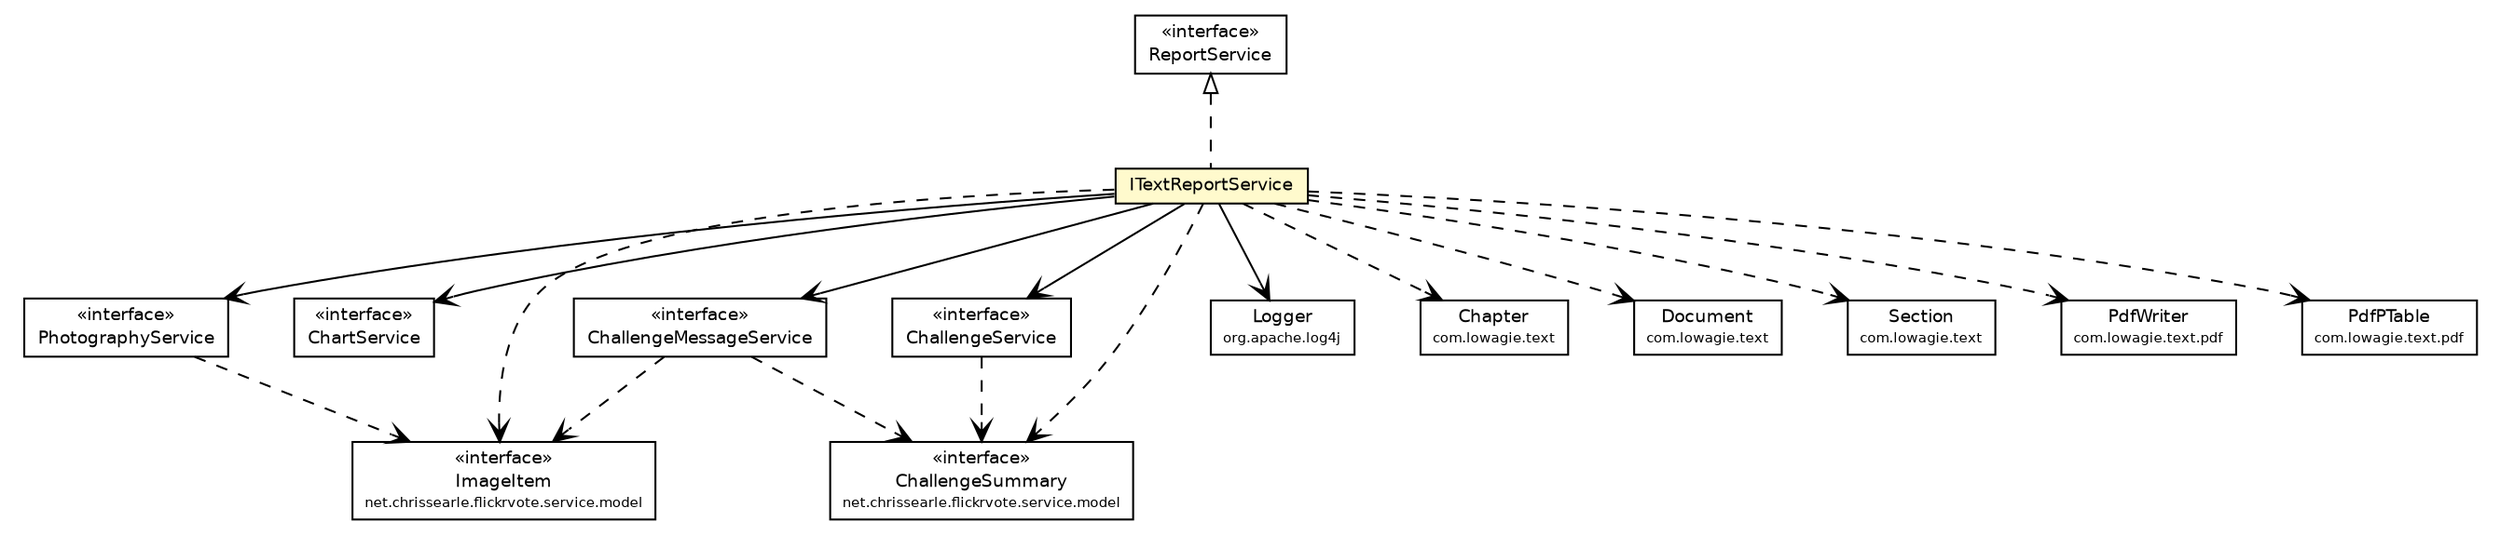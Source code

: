 #!/usr/local/bin/dot
#
# Class diagram 
# Generated by UmlGraph version 4.6 (http://www.spinellis.gr/sw/umlgraph)
#

digraph G {
	edge [fontname="Helvetica",fontsize=10,labelfontname="Helvetica",labelfontsize=10];
	node [fontname="Helvetica",fontsize=10,shape=plaintext];
	// net.chrissearle.flickrvote.service.ITextReportService
	c4685 [label=<<table border="0" cellborder="1" cellspacing="0" cellpadding="2" port="p" bgcolor="lemonChiffon" href="./ITextReportService.html">
		<tr><td><table border="0" cellspacing="0" cellpadding="1">
			<tr><td> ITextReportService </td></tr>
		</table></td></tr>
		</table>>, fontname="Helvetica", fontcolor="black", fontsize=9.0];
	// net.chrissearle.flickrvote.service.ReportService
	c4690 [label=<<table border="0" cellborder="1" cellspacing="0" cellpadding="2" port="p" href="./ReportService.html">
		<tr><td><table border="0" cellspacing="0" cellpadding="1">
			<tr><td> &laquo;interface&raquo; </td></tr>
			<tr><td> ReportService </td></tr>
		</table></td></tr>
		</table>>, fontname="Helvetica", fontcolor="black", fontsize=9.0];
	// net.chrissearle.flickrvote.service.PhotographyService
	c4691 [label=<<table border="0" cellborder="1" cellspacing="0" cellpadding="2" port="p" href="./PhotographyService.html">
		<tr><td><table border="0" cellspacing="0" cellpadding="1">
			<tr><td> &laquo;interface&raquo; </td></tr>
			<tr><td> PhotographyService </td></tr>
		</table></td></tr>
		</table>>, fontname="Helvetica", fontcolor="black", fontsize=9.0];
	// net.chrissearle.flickrvote.service.ChartService
	c4692 [label=<<table border="0" cellborder="1" cellspacing="0" cellpadding="2" port="p" href="./ChartService.html">
		<tr><td><table border="0" cellspacing="0" cellpadding="1">
			<tr><td> &laquo;interface&raquo; </td></tr>
			<tr><td> ChartService </td></tr>
		</table></td></tr>
		</table>>, fontname="Helvetica", fontcolor="black", fontsize=9.0];
	// net.chrissearle.flickrvote.service.ChallengeService
	c4693 [label=<<table border="0" cellborder="1" cellspacing="0" cellpadding="2" port="p" href="./ChallengeService.html">
		<tr><td><table border="0" cellspacing="0" cellpadding="1">
			<tr><td> &laquo;interface&raquo; </td></tr>
			<tr><td> ChallengeService </td></tr>
		</table></td></tr>
		</table>>, fontname="Helvetica", fontcolor="black", fontsize=9.0];
	// net.chrissearle.flickrvote.service.ChallengeMessageService
	c4694 [label=<<table border="0" cellborder="1" cellspacing="0" cellpadding="2" port="p" href="./ChallengeMessageService.html">
		<tr><td><table border="0" cellspacing="0" cellpadding="1">
			<tr><td> &laquo;interface&raquo; </td></tr>
			<tr><td> ChallengeMessageService </td></tr>
		</table></td></tr>
		</table>>, fontname="Helvetica", fontcolor="black", fontsize=9.0];
	// net.chrissearle.flickrvote.service.model.ImageItem
	c4696 [label=<<table border="0" cellborder="1" cellspacing="0" cellpadding="2" port="p" href="./model/ImageItem.html">
		<tr><td><table border="0" cellspacing="0" cellpadding="1">
			<tr><td> &laquo;interface&raquo; </td></tr>
			<tr><td> ImageItem </td></tr>
			<tr><td><font point-size="7.0"> net.chrissearle.flickrvote.service.model </font></td></tr>
		</table></td></tr>
		</table>>, fontname="Helvetica", fontcolor="black", fontsize=9.0];
	// net.chrissearle.flickrvote.service.model.ChallengeSummary
	c4698 [label=<<table border="0" cellborder="1" cellspacing="0" cellpadding="2" port="p" href="./model/ChallengeSummary.html">
		<tr><td><table border="0" cellspacing="0" cellpadding="1">
			<tr><td> &laquo;interface&raquo; </td></tr>
			<tr><td> ChallengeSummary </td></tr>
			<tr><td><font point-size="7.0"> net.chrissearle.flickrvote.service.model </font></td></tr>
		</table></td></tr>
		</table>>, fontname="Helvetica", fontcolor="black", fontsize=9.0];
	//net.chrissearle.flickrvote.service.ITextReportService implements net.chrissearle.flickrvote.service.ReportService
	c4690:p -> c4685:p [dir=back,arrowtail=empty,style=dashed];
	// net.chrissearle.flickrvote.service.ITextReportService NAVASSOC org.apache.log4j.Logger
	c4685:p -> c4760:p [taillabel="", label="", headlabel="", fontname="Helvetica", fontcolor="black", fontsize=10.0, color="black", arrowhead=open];
	// net.chrissearle.flickrvote.service.ITextReportService NAVASSOC net.chrissearle.flickrvote.service.ChallengeService
	c4685:p -> c4693:p [taillabel="", label="", headlabel="", fontname="Helvetica", fontcolor="black", fontsize=10.0, color="black", arrowhead=open];
	// net.chrissearle.flickrvote.service.ITextReportService NAVASSOC net.chrissearle.flickrvote.service.PhotographyService
	c4685:p -> c4691:p [taillabel="", label="", headlabel="", fontname="Helvetica", fontcolor="black", fontsize=10.0, color="black", arrowhead=open];
	// net.chrissearle.flickrvote.service.ITextReportService NAVASSOC net.chrissearle.flickrvote.service.ChallengeMessageService
	c4685:p -> c4694:p [taillabel="", label="", headlabel="", fontname="Helvetica", fontcolor="black", fontsize=10.0, color="black", arrowhead=open];
	// net.chrissearle.flickrvote.service.ITextReportService NAVASSOC net.chrissearle.flickrvote.service.ChartService
	c4685:p -> c4692:p [taillabel="", label="", headlabel="", fontname="Helvetica", fontcolor="black", fontsize=10.0, color="black", arrowhead=open];
	// net.chrissearle.flickrvote.service.ITextReportService DEPEND com.lowagie.text.Chapter
	c4685:p -> c4761:p [taillabel="", label="", headlabel="", fontname="Helvetica", fontcolor="black", fontsize=10.0, color="black", arrowhead=open, style=dashed];
	// net.chrissearle.flickrvote.service.ITextReportService DEPEND com.lowagie.text.Document
	c4685:p -> c4766:p [taillabel="", label="", headlabel="", fontname="Helvetica", fontcolor="black", fontsize=10.0, color="black", arrowhead=open, style=dashed];
	// net.chrissearle.flickrvote.service.ITextReportService DEPEND net.chrissearle.flickrvote.service.model.ImageItem
	c4685:p -> c4696:p [taillabel="", label="", headlabel="", fontname="Helvetica", fontcolor="black", fontsize=10.0, color="black", arrowhead=open, style=dashed];
	// net.chrissearle.flickrvote.service.ITextReportService DEPEND com.lowagie.text.Section
	c4685:p -> c4770:p [taillabel="", label="", headlabel="", fontname="Helvetica", fontcolor="black", fontsize=10.0, color="black", arrowhead=open, style=dashed];
	// net.chrissearle.flickrvote.service.ITextReportService DEPEND net.chrissearle.flickrvote.service.model.ChallengeSummary
	c4685:p -> c4698:p [taillabel="", label="", headlabel="", fontname="Helvetica", fontcolor="black", fontsize=10.0, color="black", arrowhead=open, style=dashed];
	// net.chrissearle.flickrvote.service.ITextReportService DEPEND com.lowagie.text.pdf.PdfWriter
	c4685:p -> c4806:p [taillabel="", label="", headlabel="", fontname="Helvetica", fontcolor="black", fontsize=10.0, color="black", arrowhead=open, style=dashed];
	// net.chrissearle.flickrvote.service.ITextReportService DEPEND com.lowagie.text.pdf.PdfPTable
	c4685:p -> c4811:p [taillabel="", label="", headlabel="", fontname="Helvetica", fontcolor="black", fontsize=10.0, color="black", arrowhead=open, style=dashed];
	// net.chrissearle.flickrvote.service.PhotographyService DEPEND net.chrissearle.flickrvote.service.model.ImageItem
	c4691:p -> c4696:p [taillabel="", label="", headlabel="", fontname="Helvetica", fontcolor="black", fontsize=10.0, color="black", arrowhead=open, style=dashed];
	// net.chrissearle.flickrvote.service.ChallengeService DEPEND net.chrissearle.flickrvote.service.model.ChallengeSummary
	c4693:p -> c4698:p [taillabel="", label="", headlabel="", fontname="Helvetica", fontcolor="black", fontsize=10.0, color="black", arrowhead=open, style=dashed];
	// net.chrissearle.flickrvote.service.ChallengeMessageService DEPEND net.chrissearle.flickrvote.service.model.ImageItem
	c4694:p -> c4696:p [taillabel="", label="", headlabel="", fontname="Helvetica", fontcolor="black", fontsize=10.0, color="black", arrowhead=open, style=dashed];
	// net.chrissearle.flickrvote.service.ChallengeMessageService DEPEND net.chrissearle.flickrvote.service.model.ChallengeSummary
	c4694:p -> c4698:p [taillabel="", label="", headlabel="", fontname="Helvetica", fontcolor="black", fontsize=10.0, color="black", arrowhead=open, style=dashed];
	// com.lowagie.text.pdf.PdfPTable
	c4811 [label=<<table border="0" cellborder="1" cellspacing="0" cellpadding="2" port="p">
		<tr><td><table border="0" cellspacing="0" cellpadding="1">
			<tr><td> PdfPTable </td></tr>
			<tr><td><font point-size="7.0"> com.lowagie.text.pdf </font></td></tr>
		</table></td></tr>
		</table>>, fontname="Helvetica", fontcolor="black", fontsize=9.0];
	// com.lowagie.text.Chapter
	c4761 [label=<<table border="0" cellborder="1" cellspacing="0" cellpadding="2" port="p">
		<tr><td><table border="0" cellspacing="0" cellpadding="1">
			<tr><td> Chapter </td></tr>
			<tr><td><font point-size="7.0"> com.lowagie.text </font></td></tr>
		</table></td></tr>
		</table>>, fontname="Helvetica", fontcolor="black", fontsize=9.0];
	// com.lowagie.text.pdf.PdfWriter
	c4806 [label=<<table border="0" cellborder="1" cellspacing="0" cellpadding="2" port="p">
		<tr><td><table border="0" cellspacing="0" cellpadding="1">
			<tr><td> PdfWriter </td></tr>
			<tr><td><font point-size="7.0"> com.lowagie.text.pdf </font></td></tr>
		</table></td></tr>
		</table>>, fontname="Helvetica", fontcolor="black", fontsize=9.0];
	// com.lowagie.text.Section
	c4770 [label=<<table border="0" cellborder="1" cellspacing="0" cellpadding="2" port="p">
		<tr><td><table border="0" cellspacing="0" cellpadding="1">
			<tr><td> Section </td></tr>
			<tr><td><font point-size="7.0"> com.lowagie.text </font></td></tr>
		</table></td></tr>
		</table>>, fontname="Helvetica", fontcolor="black", fontsize=9.0];
	// org.apache.log4j.Logger
	c4760 [label=<<table border="0" cellborder="1" cellspacing="0" cellpadding="2" port="p">
		<tr><td><table border="0" cellspacing="0" cellpadding="1">
			<tr><td> Logger </td></tr>
			<tr><td><font point-size="7.0"> org.apache.log4j </font></td></tr>
		</table></td></tr>
		</table>>, fontname="Helvetica", fontcolor="black", fontsize=9.0];
	// com.lowagie.text.Document
	c4766 [label=<<table border="0" cellborder="1" cellspacing="0" cellpadding="2" port="p">
		<tr><td><table border="0" cellspacing="0" cellpadding="1">
			<tr><td> Document </td></tr>
			<tr><td><font point-size="7.0"> com.lowagie.text </font></td></tr>
		</table></td></tr>
		</table>>, fontname="Helvetica", fontcolor="black", fontsize=9.0];
}

